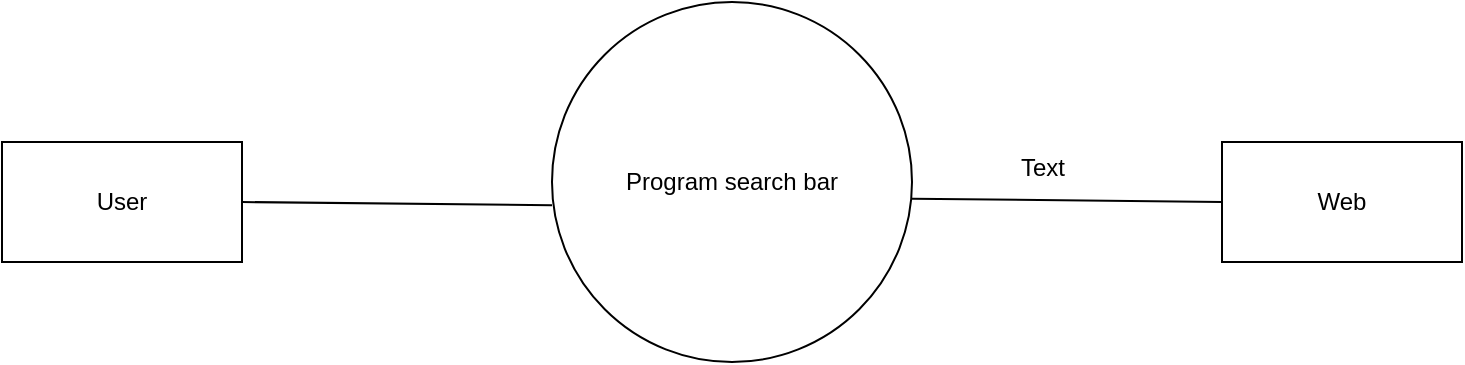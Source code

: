 <mxfile version="23.1.1" type="github">
  <diagram name="Page-1" id="q-XBlmQtZFaofapVaeot">
    <mxGraphModel dx="1170" dy="588" grid="1" gridSize="10" guides="1" tooltips="1" connect="1" arrows="1" fold="1" page="1" pageScale="1" pageWidth="850" pageHeight="1100" math="0" shadow="0">
      <root>
        <mxCell id="0" />
        <mxCell id="1" parent="0" />
        <mxCell id="_QkS_TZStS5dFMr00kYL-1" value="Program search bar" style="ellipse;whiteSpace=wrap;html=1;aspect=fixed;" vertex="1" parent="1">
          <mxGeometry x="335" y="170" width="180" height="180" as="geometry" />
        </mxCell>
        <mxCell id="_QkS_TZStS5dFMr00kYL-2" value="User" style="rounded=0;whiteSpace=wrap;html=1;" vertex="1" parent="1">
          <mxGeometry x="60" y="240" width="120" height="60" as="geometry" />
        </mxCell>
        <mxCell id="_QkS_TZStS5dFMr00kYL-3" value="Web" style="rounded=0;whiteSpace=wrap;html=1;" vertex="1" parent="1">
          <mxGeometry x="670" y="240" width="120" height="60" as="geometry" />
        </mxCell>
        <mxCell id="_QkS_TZStS5dFMr00kYL-5" value="" style="endArrow=none;html=1;rounded=0;entryX=1;entryY=0.5;entryDx=0;entryDy=0;" edge="1" parent="1" target="_QkS_TZStS5dFMr00kYL-2">
          <mxGeometry width="50" height="50" relative="1" as="geometry">
            <mxPoint x="335.017" y="271.616" as="sourcePoint" />
            <mxPoint x="170" y="268.38" as="targetPoint" />
          </mxGeometry>
        </mxCell>
        <mxCell id="_QkS_TZStS5dFMr00kYL-10" value="" style="endArrow=none;html=1;rounded=0;entryX=1;entryY=0.5;entryDx=0;entryDy=0;" edge="1" parent="1">
          <mxGeometry width="50" height="50" relative="1" as="geometry">
            <mxPoint x="670.017" y="269.996" as="sourcePoint" />
            <mxPoint x="515" y="268.38" as="targetPoint" />
          </mxGeometry>
        </mxCell>
        <mxCell id="_QkS_TZStS5dFMr00kYL-11" value="Text" style="text;html=1;align=center;verticalAlign=middle;resizable=0;points=[];autosize=1;strokeColor=none;fillColor=none;" vertex="1" parent="1">
          <mxGeometry x="555" y="238" width="50" height="30" as="geometry" />
        </mxCell>
      </root>
    </mxGraphModel>
  </diagram>
</mxfile>
